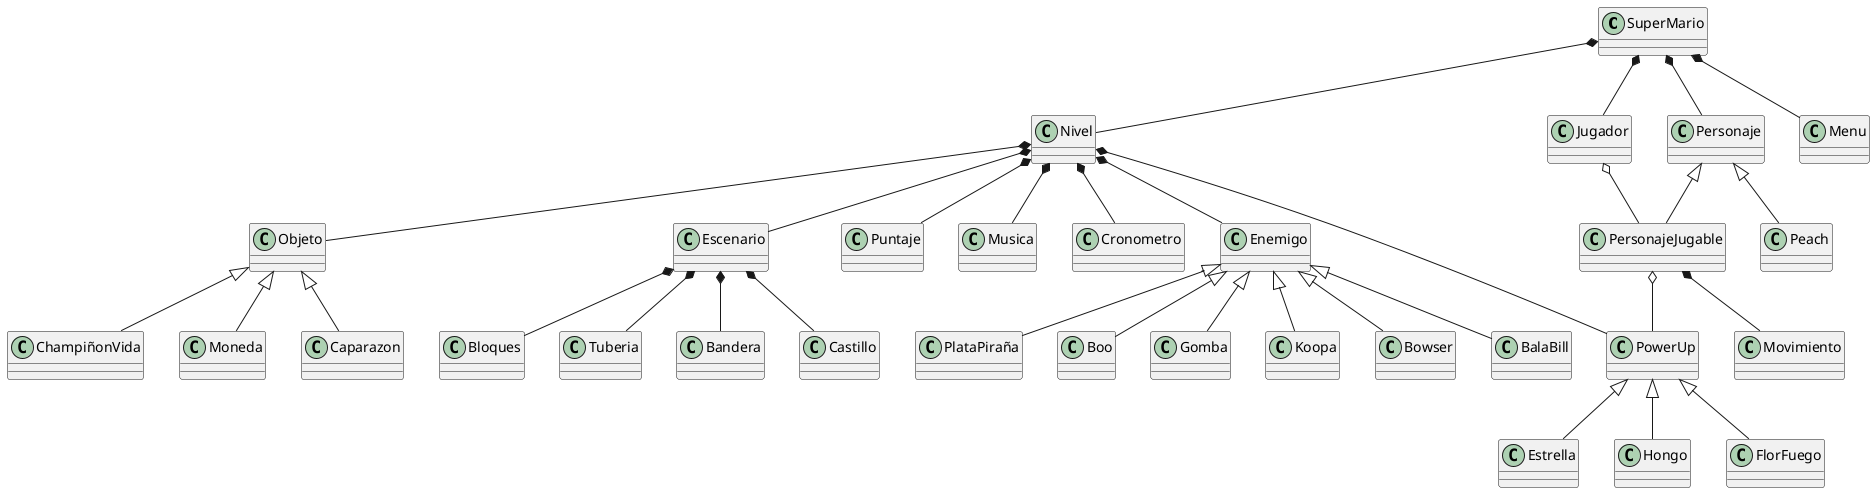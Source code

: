 @startuml
class SuperMario
class Nivel
class Jugador
class PersonajeJugable
class Enemigo
class PowerUp
class Objeto
class Escenario
class Personaje
SuperMario*--Nivel
SuperMario*--Jugador
SuperMario*--Personaje
Personaje<|-- PersonajeJugable
Personaje <|-- Peach
Enemigo <|-- Koopa
Enemigo <|-- Bowser
Enemigo <|-- BalaBill
Enemigo <|-- PlataPiraña
Enemigo <|-- Boo
Enemigo <|-- Gomba
Jugador o-- PersonajeJugable
PersonajeJugable o-- PowerUp
Nivel*--Enemigo
Nivel*--Objeto
Nivel*--Escenario
Nivel*--Puntaje
Nivel*--Musica
Nivel*--Cronometro
Nivel*--PowerUp
Objeto <|-- Moneda
Objeto <|-- Caparazon
Objeto <|-- ChampiñonVida
PowerUp <|-- Estrella
PowerUp <|-- Hongo 
PowerUp <|-- FlorFuego
Escenario*--Bloques
Escenario*--Tuberia
Escenario*--Bandera
Escenario*--Castillo
PersonajeJugable*--Movimiento
SuperMario*--Menu
@enduml
